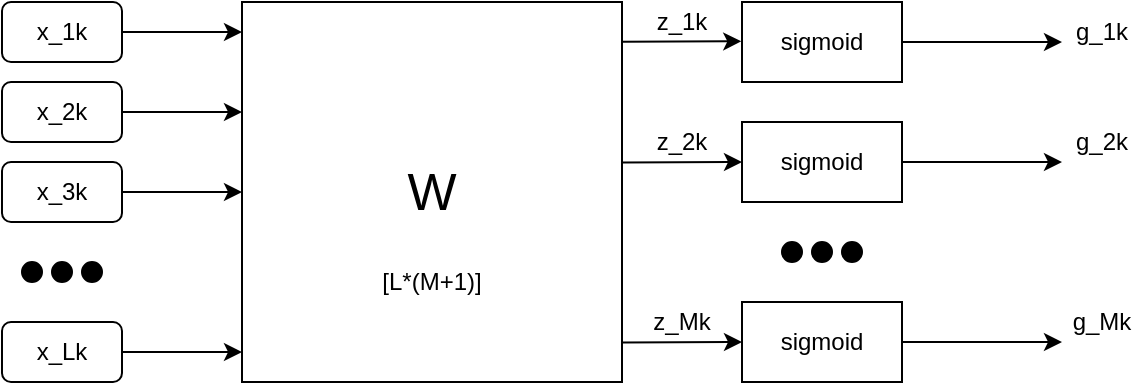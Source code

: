 <mxfile version="12.9.14" type="device"><diagram id="C5RBs43oDa-KdzZeNtuy" name="Page-1"><mxGraphModel dx="716" dy="406" grid="1" gridSize="10" guides="1" tooltips="1" connect="1" arrows="1" fold="1" page="1" pageScale="1" pageWidth="827" pageHeight="1169" math="0" shadow="0"><root><mxCell id="WIyWlLk6GJQsqaUBKTNV-0"/><mxCell id="WIyWlLk6GJQsqaUBKTNV-1" parent="WIyWlLk6GJQsqaUBKTNV-0"/><mxCell id="i-HFzD6CeLroS1NsyqML-13" value="" style="edgeStyle=orthogonalEdgeStyle;rounded=0;orthogonalLoop=1;jettySize=auto;html=1;" edge="1" parent="WIyWlLk6GJQsqaUBKTNV-1" source="WIyWlLk6GJQsqaUBKTNV-3" target="i-HFzD6CeLroS1NsyqML-12"><mxGeometry relative="1" as="geometry"/></mxCell><mxCell id="WIyWlLk6GJQsqaUBKTNV-3" value="x_1k" style="rounded=1;whiteSpace=wrap;html=1;fontSize=12;glass=0;strokeWidth=1;shadow=0;" parent="WIyWlLk6GJQsqaUBKTNV-1" vertex="1"><mxGeometry x="190" y="110" width="60" height="30" as="geometry"/></mxCell><mxCell id="i-HFzD6CeLroS1NsyqML-12" value="x_1k" style="rounded=1;whiteSpace=wrap;html=1;fontSize=12;glass=0;strokeWidth=1;shadow=0;" vertex="1" parent="WIyWlLk6GJQsqaUBKTNV-1"><mxGeometry x="310" y="110" width="60" height="30" as="geometry"/></mxCell><mxCell id="i-HFzD6CeLroS1NsyqML-16" value="" style="edgeStyle=orthogonalEdgeStyle;rounded=0;orthogonalLoop=1;jettySize=auto;html=1;" edge="1" parent="WIyWlLk6GJQsqaUBKTNV-1" source="i-HFzD6CeLroS1NsyqML-0" target="i-HFzD6CeLroS1NsyqML-15"><mxGeometry relative="1" as="geometry"/></mxCell><mxCell id="i-HFzD6CeLroS1NsyqML-0" value="x_2k" style="rounded=1;whiteSpace=wrap;html=1;fontSize=12;glass=0;strokeWidth=1;shadow=0;" vertex="1" parent="WIyWlLk6GJQsqaUBKTNV-1"><mxGeometry x="190" y="150" width="60" height="30" as="geometry"/></mxCell><mxCell id="i-HFzD6CeLroS1NsyqML-15" value="x_2k" style="rounded=1;whiteSpace=wrap;html=1;fontSize=12;glass=0;strokeWidth=1;shadow=0;" vertex="1" parent="WIyWlLk6GJQsqaUBKTNV-1"><mxGeometry x="310" y="150" width="60" height="30" as="geometry"/></mxCell><mxCell id="i-HFzD6CeLroS1NsyqML-18" value="" style="edgeStyle=orthogonalEdgeStyle;rounded=0;orthogonalLoop=1;jettySize=auto;html=1;" edge="1" parent="WIyWlLk6GJQsqaUBKTNV-1" source="i-HFzD6CeLroS1NsyqML-1" target="i-HFzD6CeLroS1NsyqML-17"><mxGeometry relative="1" as="geometry"/></mxCell><mxCell id="i-HFzD6CeLroS1NsyqML-1" value="x_3k" style="rounded=1;whiteSpace=wrap;html=1;fontSize=12;glass=0;strokeWidth=1;shadow=0;" vertex="1" parent="WIyWlLk6GJQsqaUBKTNV-1"><mxGeometry x="190" y="190" width="60" height="30" as="geometry"/></mxCell><mxCell id="i-HFzD6CeLroS1NsyqML-17" value="x_3k" style="rounded=1;whiteSpace=wrap;html=1;fontSize=12;glass=0;strokeWidth=1;shadow=0;" vertex="1" parent="WIyWlLk6GJQsqaUBKTNV-1"><mxGeometry x="310" y="190" width="60" height="30" as="geometry"/></mxCell><mxCell id="i-HFzD6CeLroS1NsyqML-20" value="" style="edgeStyle=orthogonalEdgeStyle;rounded=0;orthogonalLoop=1;jettySize=auto;html=1;" edge="1" parent="WIyWlLk6GJQsqaUBKTNV-1" source="i-HFzD6CeLroS1NsyqML-2" target="i-HFzD6CeLroS1NsyqML-19"><mxGeometry relative="1" as="geometry"/></mxCell><mxCell id="i-HFzD6CeLroS1NsyqML-2" value="x_Lk" style="rounded=1;whiteSpace=wrap;html=1;fontSize=12;glass=0;strokeWidth=1;shadow=0;" vertex="1" parent="WIyWlLk6GJQsqaUBKTNV-1"><mxGeometry x="190" y="270" width="60" height="30" as="geometry"/></mxCell><mxCell id="i-HFzD6CeLroS1NsyqML-19" value="x_nk" style="rounded=1;whiteSpace=wrap;html=1;fontSize=12;glass=0;strokeWidth=1;shadow=0;" vertex="1" parent="WIyWlLk6GJQsqaUBKTNV-1"><mxGeometry x="310" y="270" width="60" height="30" as="geometry"/></mxCell><mxCell id="i-HFzD6CeLroS1NsyqML-4" value="" style="ellipse;whiteSpace=wrap;html=1;aspect=fixed;fillColor=#000000;" vertex="1" parent="WIyWlLk6GJQsqaUBKTNV-1"><mxGeometry x="215" y="240" width="10" height="10" as="geometry"/></mxCell><mxCell id="i-HFzD6CeLroS1NsyqML-5" value="" style="ellipse;whiteSpace=wrap;html=1;aspect=fixed;fillColor=#000000;" vertex="1" parent="WIyWlLk6GJQsqaUBKTNV-1"><mxGeometry x="230" y="240" width="10" height="10" as="geometry"/></mxCell><mxCell id="i-HFzD6CeLroS1NsyqML-8" value="" style="ellipse;whiteSpace=wrap;html=1;aspect=fixed;fillColor=#000000;" vertex="1" parent="WIyWlLk6GJQsqaUBKTNV-1"><mxGeometry x="200" y="240" width="10" height="10" as="geometry"/></mxCell><mxCell id="i-HFzD6CeLroS1NsyqML-9" value="&lt;font style=&quot;font-size: 26px&quot;&gt;W&lt;/font&gt;" style="whiteSpace=wrap;html=1;aspect=fixed;fillColor=#FFFFFF;" vertex="1" parent="WIyWlLk6GJQsqaUBKTNV-1"><mxGeometry x="310" y="110" width="190" height="190" as="geometry"/></mxCell><mxCell id="i-HFzD6CeLroS1NsyqML-37" value="" style="edgeStyle=orthogonalEdgeStyle;rounded=0;orthogonalLoop=1;jettySize=auto;html=1;" edge="1" parent="WIyWlLk6GJQsqaUBKTNV-1" source="i-HFzD6CeLroS1NsyqML-21"><mxGeometry relative="1" as="geometry"><mxPoint x="720" y="130" as="targetPoint"/></mxGeometry></mxCell><mxCell id="i-HFzD6CeLroS1NsyqML-21" value="sigmoid" style="rounded=0;whiteSpace=wrap;html=1;fillColor=#FFFFFF;" vertex="1" parent="WIyWlLk6GJQsqaUBKTNV-1"><mxGeometry x="560" y="110" width="80" height="40" as="geometry"/></mxCell><mxCell id="i-HFzD6CeLroS1NsyqML-35" value="" style="edgeStyle=orthogonalEdgeStyle;rounded=0;orthogonalLoop=1;jettySize=auto;html=1;" edge="1" parent="WIyWlLk6GJQsqaUBKTNV-1" source="i-HFzD6CeLroS1NsyqML-22"><mxGeometry relative="1" as="geometry"><mxPoint x="720" y="190" as="targetPoint"/></mxGeometry></mxCell><mxCell id="i-HFzD6CeLroS1NsyqML-22" value="sigmoid" style="rounded=0;whiteSpace=wrap;html=1;fillColor=#FFFFFF;" vertex="1" parent="WIyWlLk6GJQsqaUBKTNV-1"><mxGeometry x="560" y="170" width="80" height="40" as="geometry"/></mxCell><mxCell id="i-HFzD6CeLroS1NsyqML-33" value="" style="edgeStyle=orthogonalEdgeStyle;rounded=0;orthogonalLoop=1;jettySize=auto;html=1;" edge="1" parent="WIyWlLk6GJQsqaUBKTNV-1" source="i-HFzD6CeLroS1NsyqML-23"><mxGeometry relative="1" as="geometry"><mxPoint x="720" y="280" as="targetPoint"/></mxGeometry></mxCell><mxCell id="i-HFzD6CeLroS1NsyqML-23" value="sigmoid" style="rounded=0;whiteSpace=wrap;html=1;fillColor=#FFFFFF;" vertex="1" parent="WIyWlLk6GJQsqaUBKTNV-1"><mxGeometry x="560" y="260" width="80" height="40" as="geometry"/></mxCell><mxCell id="i-HFzD6CeLroS1NsyqML-24" value="" style="ellipse;whiteSpace=wrap;html=1;aspect=fixed;fillColor=#000000;" vertex="1" parent="WIyWlLk6GJQsqaUBKTNV-1"><mxGeometry x="595" y="230" width="10" height="10" as="geometry"/></mxCell><mxCell id="i-HFzD6CeLroS1NsyqML-25" value="" style="ellipse;whiteSpace=wrap;html=1;aspect=fixed;fillColor=#000000;" vertex="1" parent="WIyWlLk6GJQsqaUBKTNV-1"><mxGeometry x="610" y="230" width="10" height="10" as="geometry"/></mxCell><mxCell id="i-HFzD6CeLroS1NsyqML-26" value="" style="ellipse;whiteSpace=wrap;html=1;aspect=fixed;fillColor=#000000;" vertex="1" parent="WIyWlLk6GJQsqaUBKTNV-1"><mxGeometry x="580" y="230" width="10" height="10" as="geometry"/></mxCell><mxCell id="i-HFzD6CeLroS1NsyqML-28" value="" style="endArrow=classic;html=1;exitX=1.002;exitY=0.896;exitDx=0;exitDy=0;exitPerimeter=0;entryX=0;entryY=0.5;entryDx=0;entryDy=0;" edge="1" parent="WIyWlLk6GJQsqaUBKTNV-1" source="i-HFzD6CeLroS1NsyqML-9" target="i-HFzD6CeLroS1NsyqML-23"><mxGeometry width="50" height="50" relative="1" as="geometry"><mxPoint x="510" y="340" as="sourcePoint"/><mxPoint x="560" y="290" as="targetPoint"/></mxGeometry></mxCell><mxCell id="i-HFzD6CeLroS1NsyqML-29" value="" style="endArrow=classic;html=1;exitX=1.002;exitY=0.896;exitDx=0;exitDy=0;exitPerimeter=0;entryX=0;entryY=0.5;entryDx=0;entryDy=0;" edge="1" parent="WIyWlLk6GJQsqaUBKTNV-1"><mxGeometry width="50" height="50" relative="1" as="geometry"><mxPoint x="500.38" y="190.24" as="sourcePoint"/><mxPoint x="560" y="190" as="targetPoint"/></mxGeometry></mxCell><mxCell id="i-HFzD6CeLroS1NsyqML-30" value="" style="endArrow=classic;html=1;exitX=1.002;exitY=0.896;exitDx=0;exitDy=0;exitPerimeter=0;entryX=0;entryY=0.5;entryDx=0;entryDy=0;" edge="1" parent="WIyWlLk6GJQsqaUBKTNV-1"><mxGeometry width="50" height="50" relative="1" as="geometry"><mxPoint x="500.0" y="129.9" as="sourcePoint"/><mxPoint x="559.62" y="129.66" as="targetPoint"/></mxGeometry></mxCell><mxCell id="i-HFzD6CeLroS1NsyqML-38" value="g_1k&lt;br&gt;" style="text;html=1;strokeColor=none;fillColor=none;align=center;verticalAlign=middle;whiteSpace=wrap;rounded=0;" vertex="1" parent="WIyWlLk6GJQsqaUBKTNV-1"><mxGeometry x="720" y="115" width="40" height="20" as="geometry"/></mxCell><mxCell id="i-HFzD6CeLroS1NsyqML-39" value="g_2k" style="text;html=1;strokeColor=none;fillColor=none;align=center;verticalAlign=middle;whiteSpace=wrap;rounded=0;" vertex="1" parent="WIyWlLk6GJQsqaUBKTNV-1"><mxGeometry x="720" y="170" width="40" height="20" as="geometry"/></mxCell><mxCell id="i-HFzD6CeLroS1NsyqML-40" value="g_Mk" style="text;html=1;strokeColor=none;fillColor=none;align=center;verticalAlign=middle;whiteSpace=wrap;rounded=0;" vertex="1" parent="WIyWlLk6GJQsqaUBKTNV-1"><mxGeometry x="720" y="260" width="40" height="20" as="geometry"/></mxCell><mxCell id="i-HFzD6CeLroS1NsyqML-41" value="z_Mk" style="text;html=1;strokeColor=none;fillColor=none;align=center;verticalAlign=middle;whiteSpace=wrap;rounded=0;" vertex="1" parent="WIyWlLk6GJQsqaUBKTNV-1"><mxGeometry x="510" y="260" width="40" height="20" as="geometry"/></mxCell><mxCell id="i-HFzD6CeLroS1NsyqML-42" value="z_2k" style="text;html=1;strokeColor=none;fillColor=none;align=center;verticalAlign=middle;whiteSpace=wrap;rounded=0;" vertex="1" parent="WIyWlLk6GJQsqaUBKTNV-1"><mxGeometry x="510" y="170" width="40" height="20" as="geometry"/></mxCell><mxCell id="i-HFzD6CeLroS1NsyqML-43" value="z_1k" style="text;html=1;strokeColor=none;fillColor=none;align=center;verticalAlign=middle;whiteSpace=wrap;rounded=0;" vertex="1" parent="WIyWlLk6GJQsqaUBKTNV-1"><mxGeometry x="510" y="110" width="40" height="20" as="geometry"/></mxCell><mxCell id="i-HFzD6CeLroS1NsyqML-44" value="[L*(M+1)]" style="text;html=1;strokeColor=none;fillColor=none;align=center;verticalAlign=middle;whiteSpace=wrap;rounded=0;" vertex="1" parent="WIyWlLk6GJQsqaUBKTNV-1"><mxGeometry x="370" y="240" width="70" height="20" as="geometry"/></mxCell></root></mxGraphModel></diagram></mxfile>